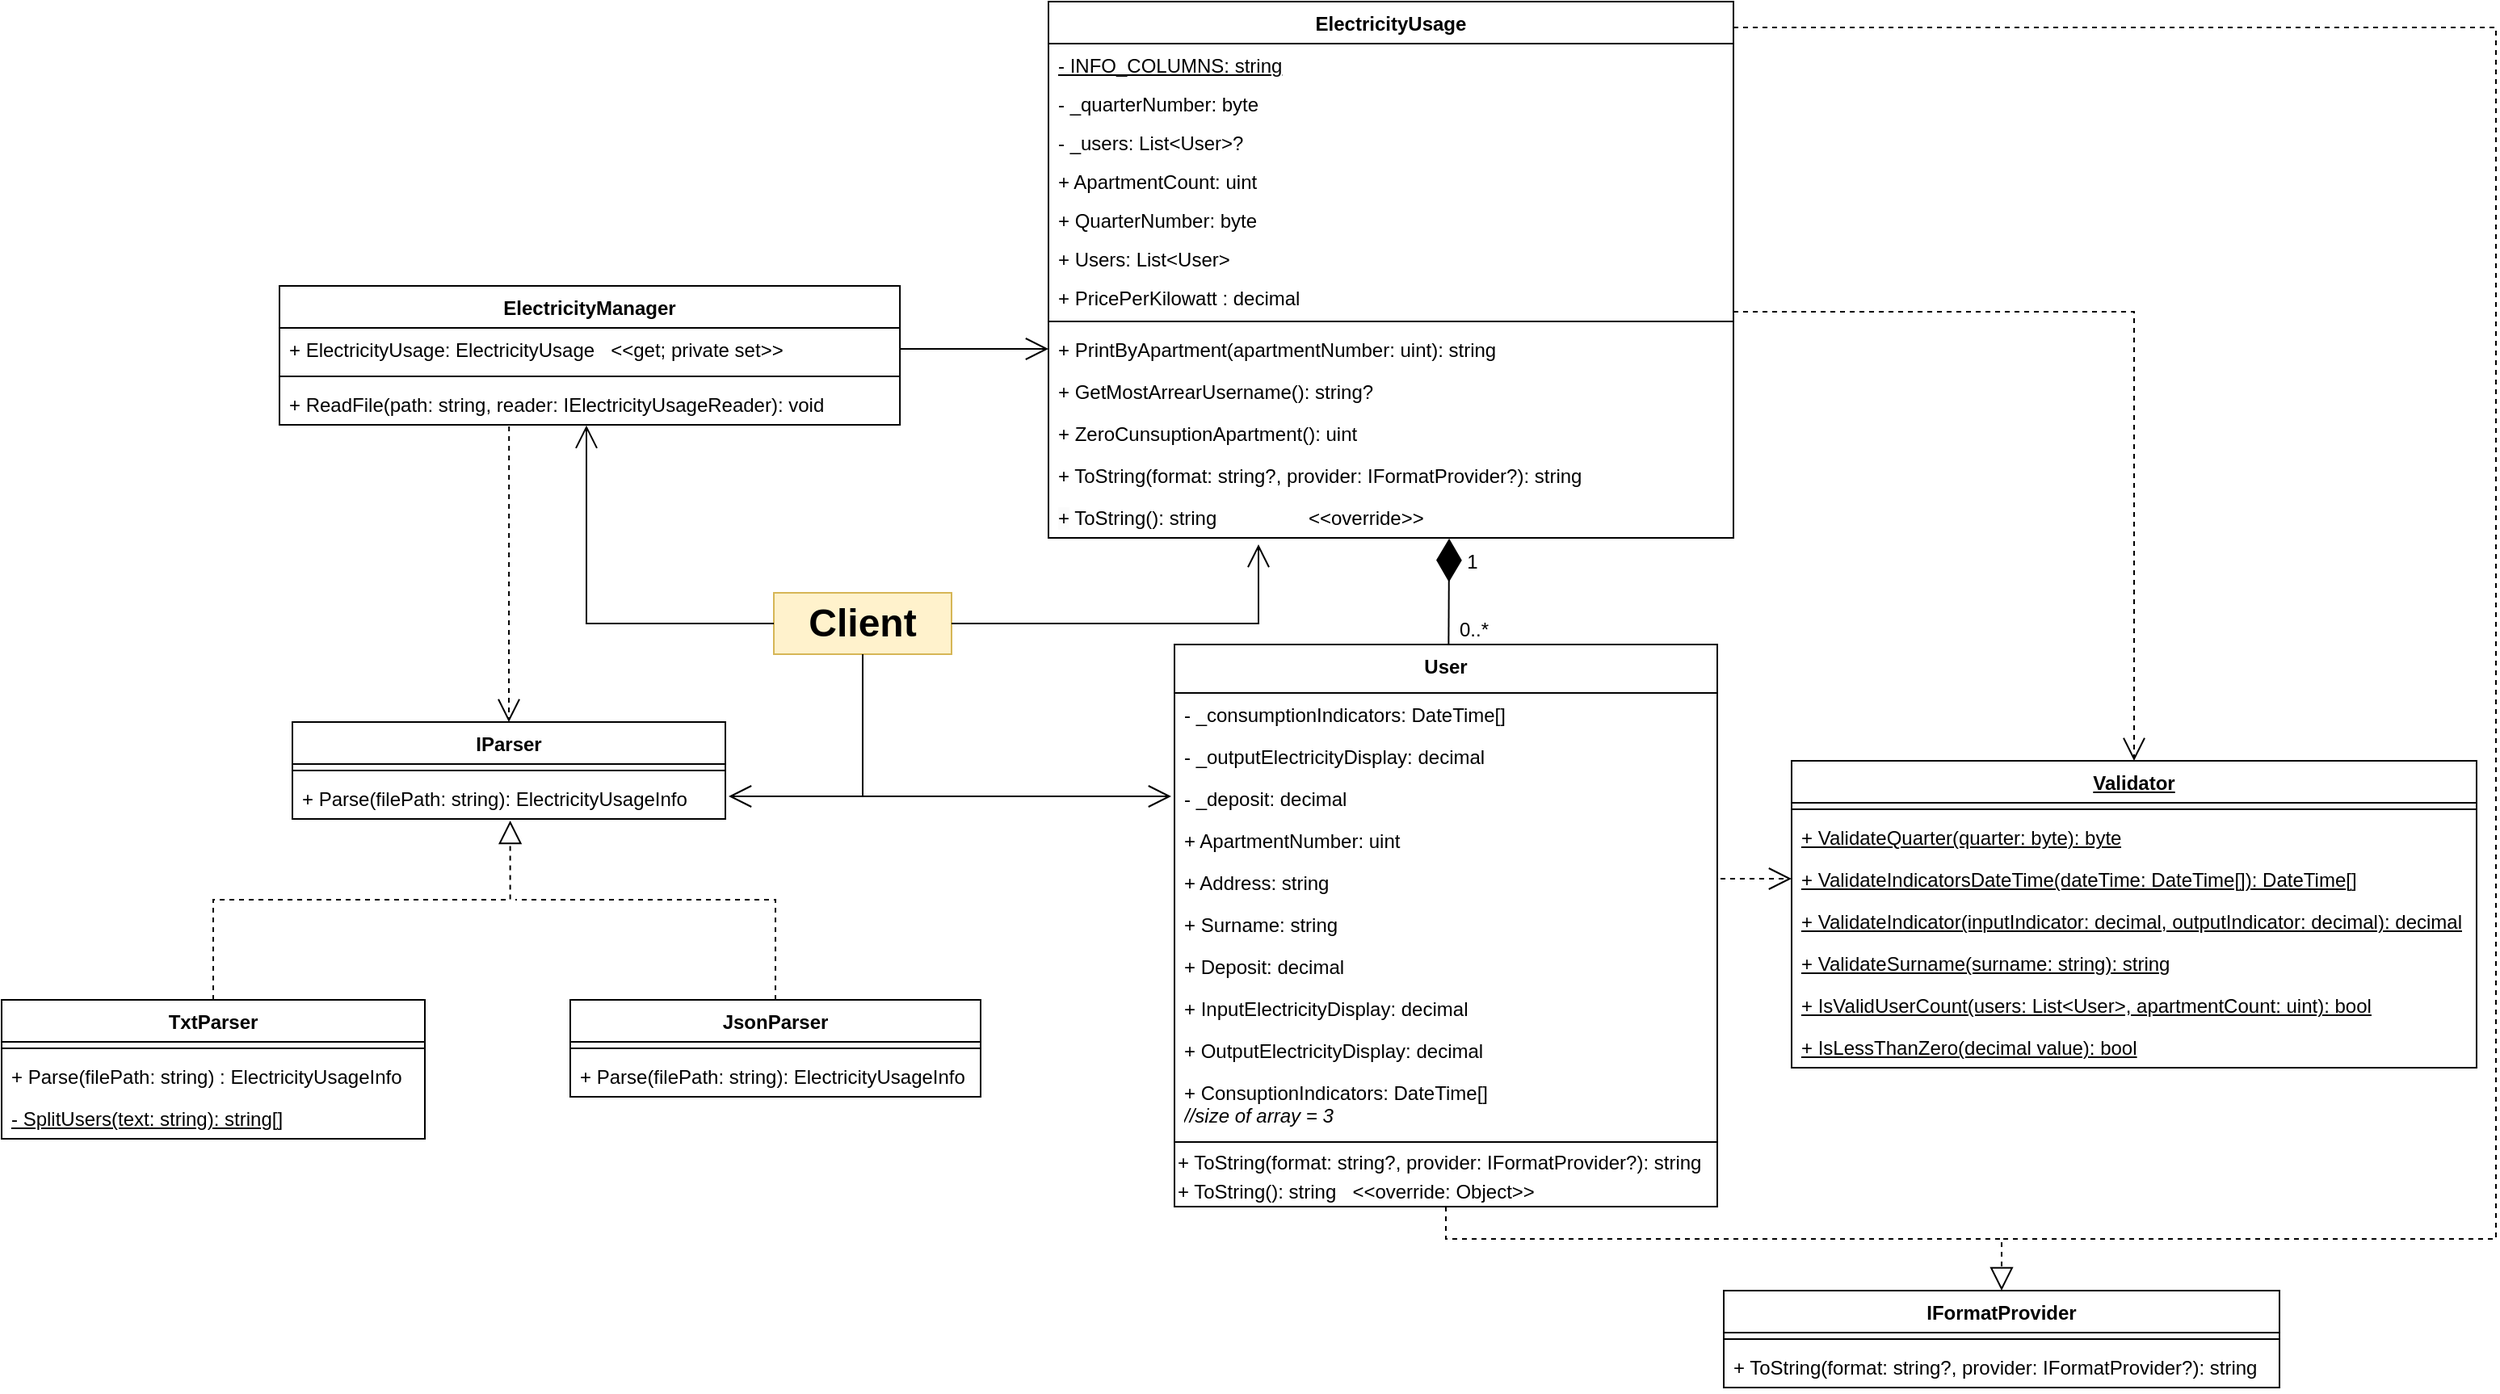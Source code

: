 <mxfile version="21.1.2" type="device">
  <diagram name="Page-1" id="n2OFDX21gRWogWB3N7HW">
    <mxGraphModel dx="2284" dy="1936" grid="1" gridSize="2" guides="1" tooltips="1" connect="1" arrows="1" fold="1" page="1" pageScale="1" pageWidth="850" pageHeight="1100" math="0" shadow="0">
      <root>
        <mxCell id="0" />
        <mxCell id="1" parent="0" />
        <mxCell id="E7lBSElSKZMrJUXUcwta-5" value="IParser" style="swimlane;fontStyle=1;align=center;verticalAlign=top;childLayout=stackLayout;horizontal=1;startSize=26;horizontalStack=0;resizeParent=1;resizeParentMax=0;resizeLast=0;collapsible=1;marginBottom=0;whiteSpace=wrap;html=1;" parent="1" vertex="1">
          <mxGeometry x="-94" y="398" width="268" height="60" as="geometry" />
        </mxCell>
        <mxCell id="E7lBSElSKZMrJUXUcwta-7" value="" style="line;strokeWidth=1;fillColor=none;align=left;verticalAlign=middle;spacingTop=-1;spacingLeft=3;spacingRight=3;rotatable=0;labelPosition=right;points=[];portConstraint=eastwest;strokeColor=inherit;" parent="E7lBSElSKZMrJUXUcwta-5" vertex="1">
          <mxGeometry y="26" width="268" height="8" as="geometry" />
        </mxCell>
        <mxCell id="E7lBSElSKZMrJUXUcwta-8" value="+ Parse(filePath: string): ElectricityUsageInfo&amp;nbsp;" style="text;strokeColor=none;fillColor=none;align=left;verticalAlign=top;spacingLeft=4;spacingRight=4;overflow=hidden;rotatable=0;points=[[0,0.5],[1,0.5]];portConstraint=eastwest;whiteSpace=wrap;html=1;" parent="E7lBSElSKZMrJUXUcwta-5" vertex="1">
          <mxGeometry y="34" width="268" height="26" as="geometry" />
        </mxCell>
        <mxCell id="E7lBSElSKZMrJUXUcwta-32" value="&lt;u&gt;Validator&lt;/u&gt;" style="swimlane;fontStyle=1;align=center;verticalAlign=top;childLayout=stackLayout;horizontal=1;startSize=26;horizontalStack=0;resizeParent=1;resizeParentMax=0;resizeLast=0;collapsible=1;marginBottom=0;whiteSpace=wrap;html=1;" parent="1" vertex="1">
          <mxGeometry x="834" y="422" width="424" height="190" as="geometry" />
        </mxCell>
        <mxCell id="E7lBSElSKZMrJUXUcwta-34" value="" style="line;strokeWidth=1;fillColor=none;align=left;verticalAlign=middle;spacingTop=-1;spacingLeft=3;spacingRight=3;rotatable=0;labelPosition=right;points=[];portConstraint=eastwest;strokeColor=inherit;" parent="E7lBSElSKZMrJUXUcwta-32" vertex="1">
          <mxGeometry y="26" width="424" height="8" as="geometry" />
        </mxCell>
        <mxCell id="E7lBSElSKZMrJUXUcwta-35" value="&lt;u&gt;+ ValidateQuarter(quarter: byte): byte&lt;/u&gt;" style="text;strokeColor=none;fillColor=none;align=left;verticalAlign=top;spacingLeft=4;spacingRight=4;overflow=hidden;rotatable=0;points=[[0,0.5],[1,0.5]];portConstraint=eastwest;whiteSpace=wrap;html=1;" parent="E7lBSElSKZMrJUXUcwta-32" vertex="1">
          <mxGeometry y="34" width="424" height="26" as="geometry" />
        </mxCell>
        <mxCell id="E7lBSElSKZMrJUXUcwta-69" value="+ ValidateIndicatorsDateTime(dateTime: DateTime[]): DateTime[]" style="text;strokeColor=none;fillColor=none;align=left;verticalAlign=top;spacingLeft=4;spacingRight=4;overflow=hidden;rotatable=0;points=[[0,0.5],[1,0.5]];portConstraint=eastwest;whiteSpace=wrap;html=1;fontStyle=4" parent="E7lBSElSKZMrJUXUcwta-32" vertex="1">
          <mxGeometry y="60" width="424" height="26" as="geometry" />
        </mxCell>
        <mxCell id="z-QVnbDBLJ9JicikoFSE-6" value="+ ValidateIndicator(inputIndicator: decimal, outputIndicator: decimal): decimal" style="text;strokeColor=none;fillColor=none;align=left;verticalAlign=top;spacingLeft=4;spacingRight=4;overflow=hidden;rotatable=0;points=[[0,0.5],[1,0.5]];portConstraint=eastwest;whiteSpace=wrap;html=1;fontStyle=4" parent="E7lBSElSKZMrJUXUcwta-32" vertex="1">
          <mxGeometry y="86" width="424" height="26" as="geometry" />
        </mxCell>
        <mxCell id="E7lBSElSKZMrJUXUcwta-98" value="+ ValidateSurname(surname: string): string" style="text;strokeColor=none;fillColor=none;align=left;verticalAlign=top;spacingLeft=4;spacingRight=4;overflow=hidden;rotatable=0;points=[[0,0.5],[1,0.5]];portConstraint=eastwest;whiteSpace=wrap;html=1;fontStyle=4" parent="E7lBSElSKZMrJUXUcwta-32" vertex="1">
          <mxGeometry y="112" width="424" height="26" as="geometry" />
        </mxCell>
        <mxCell id="z-QVnbDBLJ9JicikoFSE-2" value="+ IsValidUserCount(users: List&amp;lt;User&amp;gt;, apartmentCount: uint): bool" style="text;strokeColor=none;fillColor=none;align=left;verticalAlign=top;spacingLeft=4;spacingRight=4;overflow=hidden;rotatable=0;points=[[0,0.5],[1,0.5]];portConstraint=eastwest;whiteSpace=wrap;html=1;fontStyle=4" parent="E7lBSElSKZMrJUXUcwta-32" vertex="1">
          <mxGeometry y="138" width="424" height="26" as="geometry" />
        </mxCell>
        <mxCell id="z-QVnbDBLJ9JicikoFSE-12" value="+ IsLessThanZero(decimal value): bool" style="text;strokeColor=none;fillColor=none;align=left;verticalAlign=top;spacingLeft=4;spacingRight=4;overflow=hidden;rotatable=0;points=[[0,0.5],[1,0.5]];portConstraint=eastwest;whiteSpace=wrap;html=1;fontStyle=4" parent="E7lBSElSKZMrJUXUcwta-32" vertex="1">
          <mxGeometry y="164" width="424" height="26" as="geometry" />
        </mxCell>
        <mxCell id="E7lBSElSKZMrJUXUcwta-38" value="" style="endArrow=open;endFill=0;endSize=12;html=1;rounded=0;dashed=1;exitX=1;exitY=0.917;exitDx=0;exitDy=0;exitPerimeter=0;edgeStyle=elbowEdgeStyle;elbow=vertical;entryX=0.5;entryY=0;entryDx=0;entryDy=0;" parent="1" source="E7lBSElSKZMrJUXUcwta-47" target="E7lBSElSKZMrJUXUcwta-32" edge="1">
          <mxGeometry width="160" relative="1" as="geometry">
            <mxPoint x="728" y="140" as="sourcePoint" />
            <mxPoint x="1038" y="374" as="targetPoint" />
            <Array as="points">
              <mxPoint x="924" y="144" />
            </Array>
          </mxGeometry>
        </mxCell>
        <mxCell id="E7lBSElSKZMrJUXUcwta-48" value="TxtParser" style="swimlane;fontStyle=1;align=center;verticalAlign=top;childLayout=stackLayout;horizontal=1;startSize=26;horizontalStack=0;resizeParent=1;resizeParentMax=0;resizeLast=0;collapsible=1;marginBottom=0;whiteSpace=wrap;html=1;" parent="1" vertex="1">
          <mxGeometry x="-274" y="570" width="262" height="86" as="geometry" />
        </mxCell>
        <mxCell id="E7lBSElSKZMrJUXUcwta-50" value="" style="line;strokeWidth=1;fillColor=none;align=left;verticalAlign=middle;spacingTop=-1;spacingLeft=3;spacingRight=3;rotatable=0;labelPosition=right;points=[];portConstraint=eastwest;strokeColor=inherit;" parent="E7lBSElSKZMrJUXUcwta-48" vertex="1">
          <mxGeometry y="26" width="262" height="8" as="geometry" />
        </mxCell>
        <mxCell id="koPUKvsTtjdyuLa13LmC-1" value="+ Parse(filePath: string) : ElectricityUsageInfo&amp;nbsp;" style="text;strokeColor=none;fillColor=none;align=left;verticalAlign=top;spacingLeft=4;spacingRight=4;overflow=hidden;rotatable=0;points=[[0,0.5],[1,0.5]];portConstraint=eastwest;whiteSpace=wrap;html=1;" parent="E7lBSElSKZMrJUXUcwta-48" vertex="1">
          <mxGeometry y="34" width="262" height="26" as="geometry" />
        </mxCell>
        <mxCell id="z-QVnbDBLJ9JicikoFSE-1" value="&lt;u&gt;- SplitUsers(text: string): string[]&lt;/u&gt;" style="text;strokeColor=none;fillColor=none;align=left;verticalAlign=top;spacingLeft=4;spacingRight=4;overflow=hidden;rotatable=0;points=[[0,0.5],[1,0.5]];portConstraint=eastwest;whiteSpace=wrap;html=1;" parent="E7lBSElSKZMrJUXUcwta-48" vertex="1">
          <mxGeometry y="60" width="262" height="26" as="geometry" />
        </mxCell>
        <mxCell id="E7lBSElSKZMrJUXUcwta-64" value="" style="endArrow=block;dashed=1;endFill=0;endSize=12;html=1;rounded=0;exitX=0.5;exitY=0;exitDx=0;exitDy=0;entryX=0.503;entryY=1.039;entryDx=0;entryDy=0;entryPerimeter=0;edgeStyle=elbowEdgeStyle;elbow=vertical;" parent="1" source="E7lBSElSKZMrJUXUcwta-48" target="E7lBSElSKZMrJUXUcwta-8" edge="1">
          <mxGeometry width="160" relative="1" as="geometry">
            <mxPoint x="-352" y="556" as="sourcePoint" />
            <mxPoint x="-192" y="556" as="targetPoint" />
            <Array as="points">
              <mxPoint x="-12" y="508" />
            </Array>
          </mxGeometry>
        </mxCell>
        <mxCell id="E7lBSElSKZMrJUXUcwta-65" value="JsonParser" style="swimlane;fontStyle=1;align=center;verticalAlign=top;childLayout=stackLayout;horizontal=1;startSize=26;horizontalStack=0;resizeParent=1;resizeParentMax=0;resizeLast=0;collapsible=1;marginBottom=0;whiteSpace=wrap;html=1;" parent="1" vertex="1">
          <mxGeometry x="78" y="570" width="254" height="60" as="geometry" />
        </mxCell>
        <mxCell id="E7lBSElSKZMrJUXUcwta-66" value="" style="line;strokeWidth=1;fillColor=none;align=left;verticalAlign=middle;spacingTop=-1;spacingLeft=3;spacingRight=3;rotatable=0;labelPosition=right;points=[];portConstraint=eastwest;strokeColor=inherit;" parent="E7lBSElSKZMrJUXUcwta-65" vertex="1">
          <mxGeometry y="26" width="254" height="8" as="geometry" />
        </mxCell>
        <mxCell id="E7lBSElSKZMrJUXUcwta-67" value="+ Parse(filePath: string): ElectricityUsageInfo&amp;nbsp;" style="text;strokeColor=none;fillColor=none;align=left;verticalAlign=top;spacingLeft=4;spacingRight=4;overflow=hidden;rotatable=0;points=[[0,0.5],[1,0.5]];portConstraint=eastwest;whiteSpace=wrap;html=1;" parent="E7lBSElSKZMrJUXUcwta-65" vertex="1">
          <mxGeometry y="34" width="254" height="26" as="geometry" />
        </mxCell>
        <mxCell id="E7lBSElSKZMrJUXUcwta-68" value="" style="endArrow=none;dashed=1;html=1;rounded=0;exitX=0.5;exitY=0;exitDx=0;exitDy=0;edgeStyle=elbowEdgeStyle;elbow=vertical;" parent="1" source="E7lBSElSKZMrJUXUcwta-65" edge="1">
          <mxGeometry width="50" height="50" relative="1" as="geometry">
            <mxPoint x="-178" y="554" as="sourcePoint" />
            <mxPoint x="44" y="508" as="targetPoint" />
            <Array as="points">
              <mxPoint x="96" y="508" />
            </Array>
          </mxGeometry>
        </mxCell>
        <mxCell id="E7lBSElSKZMrJUXUcwta-70" value="IFormatProvider" style="swimlane;fontStyle=1;align=center;verticalAlign=top;childLayout=stackLayout;horizontal=1;startSize=26;horizontalStack=0;resizeParent=1;resizeParentMax=0;resizeLast=0;collapsible=1;marginBottom=0;whiteSpace=wrap;html=1;" parent="1" vertex="1">
          <mxGeometry x="792" y="750" width="344" height="60" as="geometry" />
        </mxCell>
        <mxCell id="E7lBSElSKZMrJUXUcwta-72" value="" style="line;strokeWidth=1;fillColor=none;align=left;verticalAlign=middle;spacingTop=-1;spacingLeft=3;spacingRight=3;rotatable=0;labelPosition=right;points=[];portConstraint=eastwest;strokeColor=inherit;" parent="E7lBSElSKZMrJUXUcwta-70" vertex="1">
          <mxGeometry y="26" width="344" height="8" as="geometry" />
        </mxCell>
        <mxCell id="E7lBSElSKZMrJUXUcwta-73" value="+ ToString(format: string?, provider: IFormatProvider?): string" style="text;strokeColor=none;fillColor=none;align=left;verticalAlign=top;spacingLeft=4;spacingRight=4;overflow=hidden;rotatable=0;points=[[0,0.5],[1,0.5]];portConstraint=eastwest;whiteSpace=wrap;html=1;" parent="E7lBSElSKZMrJUXUcwta-70" vertex="1">
          <mxGeometry y="34" width="344" height="26" as="geometry" />
        </mxCell>
        <mxCell id="E7lBSElSKZMrJUXUcwta-36" value="" style="endArrow=diamondThin;endFill=1;endSize=24;html=1;rounded=0;exitX=0.505;exitY=-0.001;exitDx=0;exitDy=0;movable=1;resizable=1;rotatable=1;deletable=1;editable=1;locked=0;connectable=1;entryX=0.585;entryY=1.014;entryDx=0;entryDy=0;entryPerimeter=0;exitPerimeter=0;" parent="1" source="E7lBSElSKZMrJUXUcwta-23" target="E7lBSElSKZMrJUXUcwta-88" edge="1">
          <mxGeometry width="160" relative="1" as="geometry">
            <mxPoint x="350" y="330" as="sourcePoint" />
            <mxPoint x="614" y="276" as="targetPoint" />
          </mxGeometry>
        </mxCell>
        <mxCell id="E7lBSElSKZMrJUXUcwta-86" value="" style="group" parent="1" vertex="1" connectable="0">
          <mxGeometry x="452" y="328" width="336" height="272" as="geometry" />
        </mxCell>
        <mxCell id="E7lBSElSKZMrJUXUcwta-23" value="User" style="swimlane;fontStyle=1;align=center;verticalAlign=top;childLayout=stackLayout;horizontal=1;startSize=30;horizontalStack=0;resizeParent=1;resizeParentMax=0;resizeLast=0;collapsible=1;marginBottom=0;whiteSpace=wrap;html=1;" parent="E7lBSElSKZMrJUXUcwta-86" vertex="1">
          <mxGeometry y="22" width="336.0" height="348" as="geometry" />
        </mxCell>
        <mxCell id="z-QVnbDBLJ9JicikoFSE-10" value="-&amp;nbsp;_consumptionIndicators: DateTime[]" style="text;strokeColor=none;fillColor=none;align=left;verticalAlign=top;spacingLeft=4;spacingRight=4;overflow=hidden;rotatable=0;points=[[0,0.5],[1,0.5]];portConstraint=eastwest;whiteSpace=wrap;html=1;" parent="E7lBSElSKZMrJUXUcwta-23" vertex="1">
          <mxGeometry y="30" width="336.0" height="26" as="geometry" />
        </mxCell>
        <mxCell id="z-QVnbDBLJ9JicikoFSE-11" value="-&amp;nbsp;_outputElectricityDisplay: decimal" style="text;strokeColor=none;fillColor=none;align=left;verticalAlign=top;spacingLeft=4;spacingRight=4;overflow=hidden;rotatable=0;points=[[0,0.5],[1,0.5]];portConstraint=eastwest;whiteSpace=wrap;html=1;" parent="E7lBSElSKZMrJUXUcwta-23" vertex="1">
          <mxGeometry y="56" width="336.0" height="26" as="geometry" />
        </mxCell>
        <mxCell id="NaT7CDtq4gogR-BN8Hox-1" value="- _deposit: decimal" style="text;strokeColor=none;fillColor=none;align=left;verticalAlign=top;spacingLeft=4;spacingRight=4;overflow=hidden;rotatable=0;points=[[0,0.5],[1,0.5]];portConstraint=eastwest;whiteSpace=wrap;html=1;" vertex="1" parent="E7lBSElSKZMrJUXUcwta-23">
          <mxGeometry y="82" width="336.0" height="26" as="geometry" />
        </mxCell>
        <mxCell id="E7lBSElSKZMrJUXUcwta-24" value="+ ApartmentNumber: uint" style="text;strokeColor=none;fillColor=none;align=left;verticalAlign=top;spacingLeft=4;spacingRight=4;overflow=hidden;rotatable=0;points=[[0,0.5],[1,0.5]];portConstraint=eastwest;whiteSpace=wrap;html=1;" parent="E7lBSElSKZMrJUXUcwta-23" vertex="1">
          <mxGeometry y="108" width="336.0" height="26" as="geometry" />
        </mxCell>
        <mxCell id="E7lBSElSKZMrJUXUcwta-27" value="+ Address: string" style="text;strokeColor=none;fillColor=none;align=left;verticalAlign=top;spacingLeft=4;spacingRight=4;overflow=hidden;rotatable=0;points=[[0,0.5],[1,0.5]];portConstraint=eastwest;whiteSpace=wrap;html=1;" parent="E7lBSElSKZMrJUXUcwta-23" vertex="1">
          <mxGeometry y="134" width="336.0" height="26" as="geometry" />
        </mxCell>
        <mxCell id="E7lBSElSKZMrJUXUcwta-28" value="+ Surname: string" style="text;strokeColor=none;fillColor=none;align=left;verticalAlign=top;spacingLeft=4;spacingRight=4;overflow=hidden;rotatable=0;points=[[0,0.5],[1,0.5]];portConstraint=eastwest;whiteSpace=wrap;html=1;" parent="E7lBSElSKZMrJUXUcwta-23" vertex="1">
          <mxGeometry y="160" width="336.0" height="26" as="geometry" />
        </mxCell>
        <mxCell id="y3q3Z30JD7jSbJIT9nz_-3" value="+ Deposit: decimal" style="text;strokeColor=none;fillColor=none;align=left;verticalAlign=top;spacingLeft=4;spacingRight=4;overflow=hidden;rotatable=0;points=[[0,0.5],[1,0.5]];portConstraint=eastwest;whiteSpace=wrap;html=1;" parent="E7lBSElSKZMrJUXUcwta-23" vertex="1">
          <mxGeometry y="186" width="336.0" height="26" as="geometry" />
        </mxCell>
        <mxCell id="E7lBSElSKZMrJUXUcwta-29" value="+ InputElectricityDisplay: decimal" style="text;strokeColor=none;fillColor=none;align=left;verticalAlign=top;spacingLeft=4;spacingRight=4;overflow=hidden;rotatable=0;points=[[0,0.5],[1,0.5]];portConstraint=eastwest;whiteSpace=wrap;html=1;" parent="E7lBSElSKZMrJUXUcwta-23" vertex="1">
          <mxGeometry y="212" width="336.0" height="26" as="geometry" />
        </mxCell>
        <mxCell id="E7lBSElSKZMrJUXUcwta-30" value="+ OutputElectricityDisplay: decimal" style="text;strokeColor=none;fillColor=none;align=left;verticalAlign=top;spacingLeft=4;spacingRight=4;overflow=hidden;rotatable=0;points=[[0,0.5],[1,0.5]];portConstraint=eastwest;whiteSpace=wrap;html=1;" parent="E7lBSElSKZMrJUXUcwta-23" vertex="1">
          <mxGeometry y="238" width="336.0" height="26" as="geometry" />
        </mxCell>
        <mxCell id="E7lBSElSKZMrJUXUcwta-31" value="+ ConsuptionIndicators: DateTime[]&lt;br&gt;&lt;i&gt;//size of array = 3&lt;/i&gt;&amp;nbsp;" style="text;strokeColor=none;fillColor=none;align=left;verticalAlign=top;spacingLeft=4;spacingRight=4;overflow=hidden;rotatable=0;points=[[0,0.5],[1,0.5]];portConstraint=eastwest;whiteSpace=wrap;html=1;" parent="E7lBSElSKZMrJUXUcwta-23" vertex="1">
          <mxGeometry y="264" width="336.0" height="40" as="geometry" />
        </mxCell>
        <mxCell id="E7lBSElSKZMrJUXUcwta-25" value="" style="line;strokeWidth=1;fillColor=none;align=left;verticalAlign=middle;spacingTop=-1;spacingLeft=3;spacingRight=3;rotatable=0;labelPosition=right;points=[];portConstraint=eastwest;strokeColor=inherit;" parent="E7lBSElSKZMrJUXUcwta-23" vertex="1">
          <mxGeometry y="304" width="336.0" height="8" as="geometry" />
        </mxCell>
        <mxCell id="y3q3Z30JD7jSbJIT9nz_-15" value="+ ToString(format: string?, provider: IFormatProvider?): string" style="text;html=1;strokeColor=none;fillColor=none;align=left;verticalAlign=middle;whiteSpace=wrap;rounded=0;" parent="E7lBSElSKZMrJUXUcwta-23" vertex="1">
          <mxGeometry y="312" width="336.0" height="18" as="geometry" />
        </mxCell>
        <mxCell id="y3q3Z30JD7jSbJIT9nz_-17" value="+ ToString(): string&lt;span style=&quot;white-space: pre;&quot;&gt; &lt;/span&gt;&lt;span style=&quot;white-space: pre;&quot;&gt; &lt;/span&gt;&lt;span style=&quot;white-space: pre;&quot;&gt; &lt;/span&gt;&amp;lt;&amp;lt;override: Object&amp;gt;&amp;gt;" style="text;html=1;strokeColor=none;fillColor=none;align=left;verticalAlign=middle;whiteSpace=wrap;rounded=0;" parent="E7lBSElSKZMrJUXUcwta-23" vertex="1">
          <mxGeometry y="330" width="336.0" height="18" as="geometry" />
        </mxCell>
        <mxCell id="E7lBSElSKZMrJUXUcwta-78" value="0..*" style="text;align=center;fontStyle=0;verticalAlign=middle;spacingLeft=3;spacingRight=3;strokeColor=none;rotatable=1;points=[[0,0.5],[1,0.5]];portConstraint=eastwest;html=1;movable=1;resizable=1;deletable=1;editable=1;locked=0;connectable=1;" parent="E7lBSElSKZMrJUXUcwta-86" vertex="1">
          <mxGeometry x="175.2" width="19.2" height="26" as="geometry" />
        </mxCell>
        <mxCell id="E7lBSElSKZMrJUXUcwta-77" value="1" style="text;align=center;fontStyle=0;verticalAlign=middle;spacingLeft=3;spacingRight=3;strokeColor=none;rotatable=1;points=[[0,0.5],[1,0.5]];portConstraint=eastwest;html=1;movable=1;resizable=1;deletable=1;editable=1;locked=0;connectable=1;" parent="1" vertex="1">
          <mxGeometry x="628" y="286" width="16" height="26" as="geometry" />
        </mxCell>
        <mxCell id="E7lBSElSKZMrJUXUcwta-92" value="" style="endArrow=none;endFill=0;endSize=24;html=1;rounded=0;entryX=1;entryY=0.5;entryDx=0;entryDy=0;exitX=0;exitY=0.5;exitDx=0;exitDy=0;startArrow=open;startFill=0;startSize=12;" parent="1" source="E7lBSElSKZMrJUXUcwta-76" target="E7lBSElSKZMrJUXUcwta-2" edge="1">
          <mxGeometry width="160" relative="1" as="geometry">
            <mxPoint x="224" y="240" as="sourcePoint" />
            <mxPoint x="308" y="110" as="targetPoint" />
          </mxGeometry>
        </mxCell>
        <mxCell id="E7lBSElSKZMrJUXUcwta-94" value="" style="group" parent="1" vertex="1" connectable="0">
          <mxGeometry x="-102" y="128" width="406" height="86" as="geometry" />
        </mxCell>
        <mxCell id="E7lBSElSKZMrJUXUcwta-1" value="ElectricityManager" style="swimlane;fontStyle=1;align=center;verticalAlign=top;childLayout=stackLayout;horizontal=1;startSize=26;horizontalStack=0;resizeParent=1;resizeParentMax=0;resizeLast=0;collapsible=1;marginBottom=0;whiteSpace=wrap;html=1;" parent="E7lBSElSKZMrJUXUcwta-94" vertex="1">
          <mxGeometry width="384.054" height="86" as="geometry" />
        </mxCell>
        <mxCell id="E7lBSElSKZMrJUXUcwta-2" value="+ ElectricityUsage: ElectricityUsage&amp;nbsp;&lt;span style=&quot;white-space: pre;&quot;&gt; &lt;/span&gt;&lt;span style=&quot;white-space: pre;&quot;&gt; &lt;/span&gt;&amp;lt;&amp;lt;get; private set&amp;gt;&amp;gt;" style="text;strokeColor=none;fillColor=none;align=left;verticalAlign=top;spacingLeft=4;spacingRight=4;overflow=hidden;rotatable=0;points=[[0,0.5],[1,0.5]];portConstraint=eastwest;whiteSpace=wrap;html=1;" parent="E7lBSElSKZMrJUXUcwta-1" vertex="1">
          <mxGeometry y="26" width="384.054" height="26" as="geometry" />
        </mxCell>
        <mxCell id="E7lBSElSKZMrJUXUcwta-3" value="" style="line;strokeWidth=1;fillColor=none;align=left;verticalAlign=middle;spacingTop=-1;spacingLeft=3;spacingRight=3;rotatable=0;labelPosition=right;points=[];portConstraint=eastwest;strokeColor=inherit;" parent="E7lBSElSKZMrJUXUcwta-1" vertex="1">
          <mxGeometry y="52" width="384.054" height="8" as="geometry" />
        </mxCell>
        <mxCell id="E7lBSElSKZMrJUXUcwta-4" value="+ ReadFile(path: string, reader: IElectricityUsageReader): void" style="text;strokeColor=none;fillColor=none;align=left;verticalAlign=top;spacingLeft=4;spacingRight=4;overflow=hidden;rotatable=0;points=[[0,0.5],[1,0.5]];portConstraint=eastwest;whiteSpace=wrap;html=1;" parent="E7lBSElSKZMrJUXUcwta-1" vertex="1">
          <mxGeometry y="60" width="384.054" height="26" as="geometry" />
        </mxCell>
        <mxCell id="E7lBSElSKZMrJUXUcwta-96" value="" style="group" parent="1" vertex="1" connectable="0">
          <mxGeometry x="360" y="-42" width="440" height="220" as="geometry" />
        </mxCell>
        <mxCell id="E7lBSElSKZMrJUXUcwta-85" value="" style="group" parent="E7lBSElSKZMrJUXUcwta-96" vertex="1" connectable="0">
          <mxGeometry x="14" y="-6" width="424" height="220" as="geometry" />
        </mxCell>
        <mxCell id="E7lBSElSKZMrJUXUcwta-39" value="&lt;b style=&quot;border-color: var(--border-color);&quot;&gt;ElectricityUsage&lt;br&gt;&lt;/b&gt;" style="swimlane;fontStyle=1;align=center;verticalAlign=top;childLayout=stackLayout;horizontal=1;startSize=26;horizontalStack=0;resizeParent=1;resizeParentMax=0;resizeLast=0;collapsible=1;marginBottom=0;whiteSpace=wrap;html=1;gradientColor=none;" parent="E7lBSElSKZMrJUXUcwta-85" vertex="1">
          <mxGeometry width="424" height="332" as="geometry" />
        </mxCell>
        <mxCell id="NaT7CDtq4gogR-BN8Hox-2" value="&lt;u&gt;- INFO_COLUMNS: string&lt;/u&gt;" style="text;strokeColor=none;fillColor=none;align=left;verticalAlign=top;spacingLeft=4;spacingRight=4;overflow=hidden;rotatable=0;points=[[0,0.5],[1,0.5]];portConstraint=eastwest;whiteSpace=wrap;html=1;" vertex="1" parent="E7lBSElSKZMrJUXUcwta-39">
          <mxGeometry y="26" width="424" height="24" as="geometry" />
        </mxCell>
        <mxCell id="z-QVnbDBLJ9JicikoFSE-8" value="- _quarterNumber: byte" style="text;strokeColor=none;fillColor=none;align=left;verticalAlign=top;spacingLeft=4;spacingRight=4;overflow=hidden;rotatable=0;points=[[0,0.5],[1,0.5]];portConstraint=eastwest;whiteSpace=wrap;html=1;" parent="E7lBSElSKZMrJUXUcwta-39" vertex="1">
          <mxGeometry y="50" width="424" height="24" as="geometry" />
        </mxCell>
        <mxCell id="z-QVnbDBLJ9JicikoFSE-9" value="- _users:&amp;nbsp;List&amp;lt;User&amp;gt;?" style="text;strokeColor=none;fillColor=none;align=left;verticalAlign=top;spacingLeft=4;spacingRight=4;overflow=hidden;rotatable=0;points=[[0,0.5],[1,0.5]];portConstraint=eastwest;whiteSpace=wrap;html=1;" parent="E7lBSElSKZMrJUXUcwta-39" vertex="1">
          <mxGeometry y="74" width="424" height="24" as="geometry" />
        </mxCell>
        <mxCell id="E7lBSElSKZMrJUXUcwta-40" value="+ ApartmentCount: uint" style="text;strokeColor=none;fillColor=none;align=left;verticalAlign=top;spacingLeft=4;spacingRight=4;overflow=hidden;rotatable=0;points=[[0,0.5],[1,0.5]];portConstraint=eastwest;whiteSpace=wrap;html=1;" parent="E7lBSElSKZMrJUXUcwta-39" vertex="1">
          <mxGeometry y="98" width="424" height="24" as="geometry" />
        </mxCell>
        <mxCell id="E7lBSElSKZMrJUXUcwta-46" value="+ QuarterNumber: byte" style="text;strokeColor=none;fillColor=none;align=left;verticalAlign=top;spacingLeft=4;spacingRight=4;overflow=hidden;rotatable=0;points=[[0,0.5],[1,0.5]];portConstraint=eastwest;whiteSpace=wrap;html=1;" parent="E7lBSElSKZMrJUXUcwta-39" vertex="1">
          <mxGeometry y="122" width="424" height="24" as="geometry" />
        </mxCell>
        <mxCell id="E7lBSElSKZMrJUXUcwta-47" value="+ Users:&amp;nbsp;List&amp;lt;User&amp;gt;" style="text;strokeColor=none;fillColor=none;align=left;verticalAlign=top;spacingLeft=4;spacingRight=4;overflow=hidden;rotatable=0;points=[[0,0.5],[1,0.5]];portConstraint=eastwest;whiteSpace=wrap;html=1;" parent="E7lBSElSKZMrJUXUcwta-39" vertex="1">
          <mxGeometry y="146" width="424" height="24" as="geometry" />
        </mxCell>
        <mxCell id="z-QVnbDBLJ9JicikoFSE-3" style="edgeStyle=orthogonalEdgeStyle;rounded=0;orthogonalLoop=1;jettySize=auto;html=1;endArrow=none;endFill=0;dashed=1;" parent="E7lBSElSKZMrJUXUcwta-39" edge="1">
          <mxGeometry relative="1" as="geometry">
            <mxPoint x="590" y="766" as="targetPoint" />
            <mxPoint x="424" y="16" as="sourcePoint" />
            <Array as="points">
              <mxPoint x="896" y="16" />
              <mxPoint x="896" y="766" />
              <mxPoint x="590" y="766" />
            </Array>
          </mxGeometry>
        </mxCell>
        <mxCell id="y3q3Z30JD7jSbJIT9nz_-18" value="+ PricePerKilowatt : decimal" style="text;strokeColor=none;fillColor=none;align=left;verticalAlign=top;spacingLeft=4;spacingRight=4;overflow=hidden;rotatable=0;points=[[0,0.5],[1,0.5]];portConstraint=eastwest;whiteSpace=wrap;html=1;" parent="E7lBSElSKZMrJUXUcwta-39" vertex="1">
          <mxGeometry y="170" width="424" height="24" as="geometry" />
        </mxCell>
        <mxCell id="E7lBSElSKZMrJUXUcwta-41" value="" style="line;strokeWidth=1;fillColor=none;align=left;verticalAlign=middle;spacingTop=-1;spacingLeft=3;spacingRight=3;rotatable=0;labelPosition=right;points=[];portConstraint=eastwest;strokeColor=inherit;" parent="E7lBSElSKZMrJUXUcwta-39" vertex="1">
          <mxGeometry y="194" width="424" height="8" as="geometry" />
        </mxCell>
        <mxCell id="E7lBSElSKZMrJUXUcwta-76" value="+ PrintByApartment(apartmentNumber: uint): string" style="text;strokeColor=none;fillColor=none;align=left;verticalAlign=top;spacingLeft=4;spacingRight=4;overflow=hidden;rotatable=0;points=[[0,0.5],[1,0.5]];portConstraint=eastwest;whiteSpace=wrap;html=1;" parent="E7lBSElSKZMrJUXUcwta-39" vertex="1">
          <mxGeometry y="202" width="424" height="26" as="geometry" />
        </mxCell>
        <mxCell id="E7lBSElSKZMrJUXUcwta-90" value="+ GetMostArrearUsername(): string?" style="text;strokeColor=none;fillColor=none;align=left;verticalAlign=top;spacingLeft=4;spacingRight=4;overflow=hidden;rotatable=0;points=[[0,0.5],[1,0.5]];portConstraint=eastwest;whiteSpace=wrap;html=1;" parent="E7lBSElSKZMrJUXUcwta-39" vertex="1">
          <mxGeometry y="228" width="424" height="26" as="geometry" />
        </mxCell>
        <mxCell id="E7lBSElSKZMrJUXUcwta-91" value="+ ZeroCunsuptionApartment(): uint" style="text;strokeColor=none;fillColor=none;align=left;verticalAlign=top;spacingLeft=4;spacingRight=4;overflow=hidden;rotatable=0;points=[[0,0.5],[1,0.5]];portConstraint=eastwest;whiteSpace=wrap;html=1;" parent="E7lBSElSKZMrJUXUcwta-39" vertex="1">
          <mxGeometry y="254" width="424" height="26" as="geometry" />
        </mxCell>
        <mxCell id="z-QVnbDBLJ9JicikoFSE-5" value="+ ToString(format: string?, provider: IFormatProvider?): string" style="text;strokeColor=none;fillColor=none;align=left;verticalAlign=top;spacingLeft=4;spacingRight=4;overflow=hidden;rotatable=0;points=[[0,0.5],[1,0.5]];portConstraint=eastwest;whiteSpace=wrap;html=1;" parent="E7lBSElSKZMrJUXUcwta-39" vertex="1">
          <mxGeometry y="280" width="424" height="26" as="geometry" />
        </mxCell>
        <mxCell id="E7lBSElSKZMrJUXUcwta-88" value="&lt;span style=&quot;color: rgb(0, 0, 0); font-family: Helvetica; font-size: 12px; font-style: normal; font-variant-ligatures: normal; font-variant-caps: normal; font-weight: 400; letter-spacing: normal; orphans: 2; text-align: left; text-indent: 0px; text-transform: none; widows: 2; word-spacing: 0px; -webkit-text-stroke-width: 0px; background-color: rgb(251, 251, 251); text-decoration-thickness: initial; text-decoration-style: initial; text-decoration-color: initial; float: none; display: inline !important;&quot;&gt;+&lt;/span&gt;&lt;span style=&quot;color: rgb(0, 0, 0); font-family: Helvetica; font-size: 12px; font-style: normal; font-variant-ligatures: normal; font-variant-caps: normal; font-weight: 400; letter-spacing: normal; orphans: 2; text-align: left; text-indent: 0px; text-transform: none; widows: 2; word-spacing: 0px; -webkit-text-stroke-width: 0px; text-decoration-thickness: initial; text-decoration-style: initial; text-decoration-color: initial; float: none; display: inline !important;&quot;&gt; ToString(): string&lt;/span&gt;&lt;span style=&quot;border-color: var(--border-color); color: rgb(0, 0, 0); font-family: Helvetica; font-size: 12px; font-style: normal; font-variant-ligatures: normal; font-variant-caps: normal; font-weight: 400; letter-spacing: normal; orphans: 2; text-align: left; text-indent: 0px; text-transform: none; widows: 2; word-spacing: 0px; -webkit-text-stroke-width: 0px; text-decoration-thickness: initial; text-decoration-style: initial; text-decoration-color: initial;&quot;&gt; &lt;span style=&quot;white-space: pre;&quot;&gt; &lt;/span&gt;&lt;span style=&quot;white-space: pre;&quot;&gt; &lt;/span&gt;&lt;/span&gt;&lt;span style=&quot;border-color: var(--border-color); color: rgb(0, 0, 0); font-family: Helvetica; font-size: 12px; font-style: normal; font-variant-ligatures: normal; font-variant-caps: normal; font-weight: 400; letter-spacing: normal; orphans: 2; text-align: left; text-indent: 0px; text-transform: none; widows: 2; word-spacing: 0px; -webkit-text-stroke-width: 0px; text-decoration-thickness: initial; text-decoration-style: initial; text-decoration-color: initial;&quot;&gt; &lt;span style=&quot;white-space: pre;&quot;&gt; &lt;/span&gt;&lt;span style=&quot;white-space: pre;&quot;&gt; &lt;/span&gt;&lt;span style=&quot;white-space: pre;&quot;&gt; &lt;/span&gt;&lt;span style=&quot;white-space: pre;&quot;&gt; &lt;/span&gt;&lt;span style=&quot;white-space: pre;&quot;&gt; &lt;/span&gt;&lt;span style=&quot;white-space: pre;&quot;&gt; &lt;/span&gt;&lt;span style=&quot;white-space: pre;&quot;&gt; &lt;/span&gt;&amp;nbsp; &amp;nbsp; &amp;nbsp;&amp;nbsp;&lt;/span&gt;&lt;span style=&quot;color: rgb(0, 0, 0); font-family: Helvetica; font-size: 12px; font-style: normal; font-variant-ligatures: normal; font-variant-caps: normal; font-weight: 400; letter-spacing: normal; orphans: 2; text-align: left; text-indent: 0px; text-transform: none; widows: 2; word-spacing: 0px; -webkit-text-stroke-width: 0px; text-decoration-thickness: initial; text-decoration-style: initial; text-decoration-color: initial; float: none; display: inline !important;&quot;&gt;&amp;lt;&amp;lt;override&amp;gt;&amp;gt;&lt;/span&gt;" style="text;strokeColor=none;fillColor=none;align=left;verticalAlign=top;spacingLeft=4;spacingRight=4;overflow=hidden;rotatable=0;points=[[0,0.5],[1,0.5]];portConstraint=eastwest;whiteSpace=wrap;html=1;" parent="E7lBSElSKZMrJUXUcwta-39" vertex="1">
          <mxGeometry y="306" width="424" height="26" as="geometry" />
        </mxCell>
        <mxCell id="E7lBSElSKZMrJUXUcwta-100" value="" style="endArrow=open;dashed=1;html=1;rounded=0;entryX=0;entryY=0.5;entryDx=0;entryDy=0;endFill=0;endSize=12;edgeStyle=elbowEdgeStyle;" parent="1" target="E7lBSElSKZMrJUXUcwta-69" edge="1">
          <mxGeometry width="50" height="50" relative="1" as="geometry">
            <mxPoint x="790" y="495" as="sourcePoint" />
            <mxPoint x="810" y="438" as="targetPoint" />
          </mxGeometry>
        </mxCell>
        <mxCell id="z-QVnbDBLJ9JicikoFSE-13" style="edgeStyle=orthogonalEdgeStyle;rounded=0;orthogonalLoop=1;jettySize=auto;html=1;exitX=0.5;exitY=1;exitDx=0;exitDy=0;endArrow=open;endFill=0;endSize=12;" parent="1" source="E7lBSElSKZMrJUXUcwta-103" edge="1">
          <mxGeometry relative="1" as="geometry">
            <mxPoint x="176" y="444" as="targetPoint" />
            <Array as="points">
              <mxPoint x="259" y="444" />
            </Array>
          </mxGeometry>
        </mxCell>
        <mxCell id="E7lBSElSKZMrJUXUcwta-103" value="Client" style="html=1;whiteSpace=wrap;fontStyle=1;fontSize=24;fillColor=#fff2cc;strokeColor=#d6b656;" parent="1" vertex="1">
          <mxGeometry x="204" y="318" width="110" height="38" as="geometry" />
        </mxCell>
        <mxCell id="E7lBSElSKZMrJUXUcwta-104" value="" style="endArrow=open;endFill=1;endSize=12;html=1;rounded=0;exitX=0;exitY=0.5;exitDx=0;exitDy=0;entryX=0.494;entryY=1.013;entryDx=0;entryDy=0;entryPerimeter=0;edgeStyle=elbowEdgeStyle;" parent="1" source="E7lBSElSKZMrJUXUcwta-103" target="E7lBSElSKZMrJUXUcwta-4" edge="1">
          <mxGeometry width="160" relative="1" as="geometry">
            <mxPoint x="400" y="262" as="sourcePoint" />
            <mxPoint x="86" y="252" as="targetPoint" />
            <Array as="points">
              <mxPoint x="88" y="312" />
            </Array>
          </mxGeometry>
        </mxCell>
        <mxCell id="E7lBSElSKZMrJUXUcwta-105" value="" style="endArrow=open;endFill=1;endSize=12;html=1;rounded=0;edgeStyle=elbowEdgeStyle;elbow=vertical;exitX=1;exitY=0.5;exitDx=0;exitDy=0;" parent="1" source="E7lBSElSKZMrJUXUcwta-103" edge="1">
          <mxGeometry width="160" relative="1" as="geometry">
            <mxPoint x="320" y="373" as="sourcePoint" />
            <mxPoint x="504" y="288" as="targetPoint" />
            <Array as="points">
              <mxPoint x="406" y="337" />
            </Array>
          </mxGeometry>
        </mxCell>
        <mxCell id="E7lBSElSKZMrJUXUcwta-107" value="" style="endArrow=open;endFill=1;endSize=12;html=1;rounded=0;exitX=0.5;exitY=1;exitDx=0;exitDy=0;edgeStyle=elbowEdgeStyle;elbow=vertical;" parent="1" source="E7lBSElSKZMrJUXUcwta-103" edge="1">
          <mxGeometry width="160" relative="1" as="geometry">
            <mxPoint x="150" y="316" as="sourcePoint" />
            <mxPoint x="450" y="444" as="targetPoint" />
            <Array as="points">
              <mxPoint x="358" y="444" />
              <mxPoint x="276" y="446" />
            </Array>
          </mxGeometry>
        </mxCell>
        <mxCell id="E7lBSElSKZMrJUXUcwta-108" value="" style="endArrow=open;dashed=1;endFill=0;endSize=12;html=1;rounded=0;entryX=0.5;entryY=0;entryDx=0;entryDy=0;exitX=0.37;exitY=1.039;exitDx=0;exitDy=0;exitPerimeter=0;" parent="1" source="E7lBSElSKZMrJUXUcwta-4" target="E7lBSElSKZMrJUXUcwta-5" edge="1">
          <mxGeometry width="160" relative="1" as="geometry">
            <mxPoint x="56" y="252" as="sourcePoint" />
            <mxPoint x="168" y="252" as="targetPoint" />
          </mxGeometry>
        </mxCell>
        <mxCell id="E7lBSElSKZMrJUXUcwta-109" style="edgeStyle=orthogonalEdgeStyle;rounded=0;orthogonalLoop=1;jettySize=auto;html=1;exitX=0;exitY=0.5;exitDx=0;exitDy=0;endArrow=open;endFill=0;dashed=1;endSize=12;entryX=0.513;entryY=1.131;entryDx=0;entryDy=0;entryPerimeter=0;" parent="1" target="E7lBSElSKZMrJUXUcwta-98" edge="1">
          <mxGeometry relative="1" as="geometry">
            <mxPoint x="880" y="584" as="targetPoint" />
            <Array as="points">
              <mxPoint x="-102" y="203" />
              <mxPoint x="-168" y="203" />
              <mxPoint x="-168" y="656" />
              <mxPoint x="999" y="656" />
            </Array>
          </mxGeometry>
        </mxCell>
        <mxCell id="y3q3Z30JD7jSbJIT9nz_-1" style="edgeStyle=orthogonalEdgeStyle;rounded=0;orthogonalLoop=1;jettySize=auto;html=1;exitX=0.5;exitY=1;exitDx=0;exitDy=0;endArrow=block;endFill=0;endSize=12;dashed=1;entryX=0.5;entryY=0;entryDx=0;entryDy=0;" parent="1" source="E7lBSElSKZMrJUXUcwta-23" target="E7lBSElSKZMrJUXUcwta-70" edge="1">
          <mxGeometry relative="1" as="geometry">
            <Array as="points">
              <mxPoint x="620" y="718" />
              <mxPoint x="964" y="718" />
            </Array>
          </mxGeometry>
        </mxCell>
      </root>
    </mxGraphModel>
  </diagram>
</mxfile>
